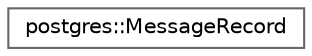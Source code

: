 digraph "Graphical Class Hierarchy"
{
 // LATEX_PDF_SIZE
  bgcolor="transparent";
  edge [fontname=Helvetica,fontsize=10,labelfontname=Helvetica,labelfontsize=10];
  node [fontname=Helvetica,fontsize=10,shape=box,height=0.2,width=0.4];
  rankdir="LR";
  Node0 [id="Node000000",label="postgres::MessageRecord",height=0.2,width=0.4,color="grey40", fillcolor="white", style="filled",URL="$structpostgres_1_1_message_record.html",tooltip="Структура, представляющая запись сообщения."];
}
